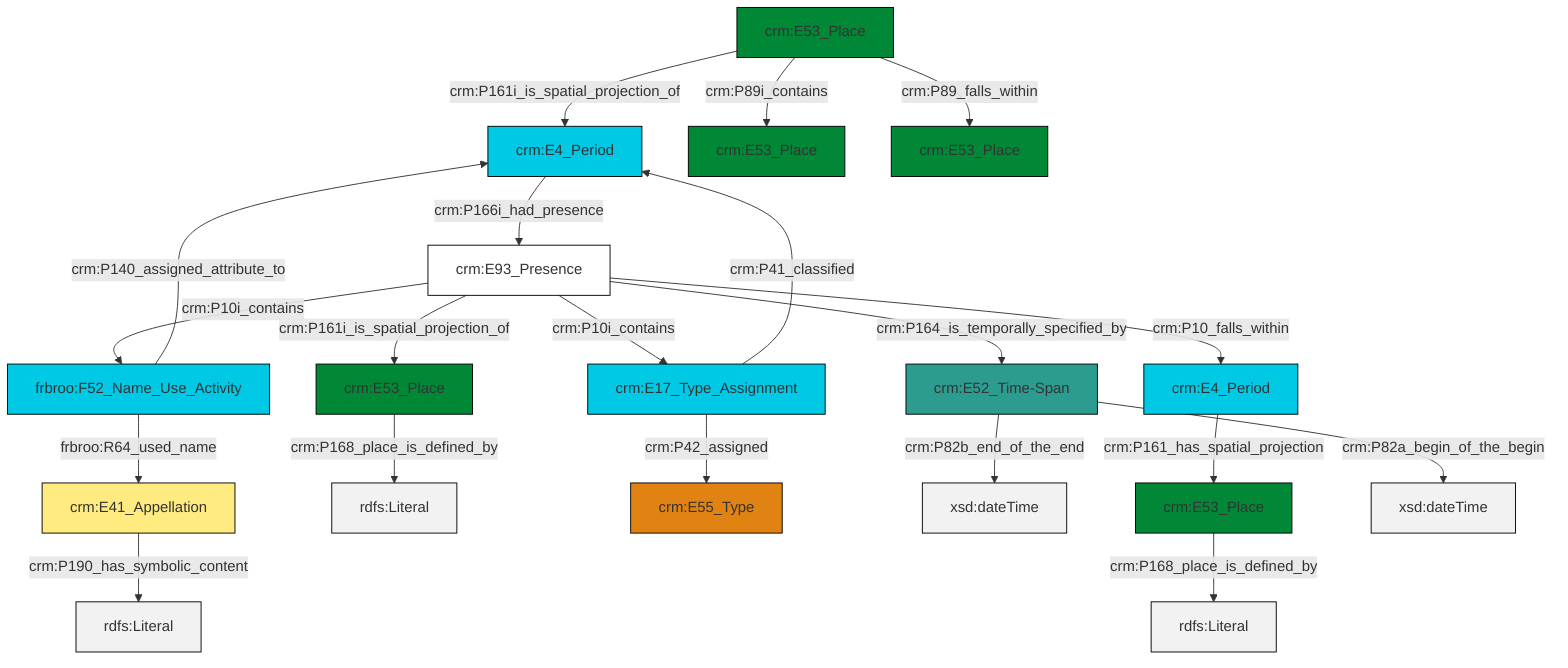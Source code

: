 graph TD
classDef Literal fill:#f2f2f2,stroke:#000000;
classDef CRM_Entity fill:#FFFFFF,stroke:#000000;
classDef Temporal_Entity fill:#00C9E6, stroke:#000000;
classDef Type fill:#E18312, stroke:#000000;
classDef Time-Span fill:#2C9C91, stroke:#000000;
classDef Appellation fill:#FFEB7F, stroke:#000000;
classDef Place fill:#008836, stroke:#000000;
classDef Persistent_Item fill:#B266B2, stroke:#000000;
classDef Conceptual_Object fill:#FFD700, stroke:#000000;
classDef Physical_Thing fill:#D2B48C, stroke:#000000;
classDef Actor fill:#f58aad, stroke:#000000;
classDef PC_Classes fill:#4ce600, stroke:#000000;
classDef Multi fill:#cccccc,stroke:#000000;

0["crm:E53_Place"]:::Place -->|crm:P161i_is_spatial_projection_of| 1["crm:E4_Period"]:::Temporal_Entity
6["frbroo:F52_Name_Use_Activity"]:::Temporal_Entity -->|frbroo:R64_used_name| 7["crm:E41_Appellation"]:::Appellation
6["frbroo:F52_Name_Use_Activity"]:::Temporal_Entity -->|crm:P140_assigned_attribute_to| 1["crm:E4_Period"]:::Temporal_Entity
10["crm:E53_Place"]:::Place -->|crm:P168_place_is_defined_by| 11[rdfs:Literal]:::Literal
0["crm:E53_Place"]:::Place -->|crm:P89i_contains| 8["crm:E53_Place"]:::Place
4["crm:E17_Type_Assignment"]:::Temporal_Entity -->|crm:P41_classified| 1["crm:E4_Period"]:::Temporal_Entity
2["crm:E93_Presence"]:::CRM_Entity -->|crm:P10i_contains| 6["frbroo:F52_Name_Use_Activity"]:::Temporal_Entity
2["crm:E93_Presence"]:::CRM_Entity -->|crm:P161i_is_spatial_projection_of| 10["crm:E53_Place"]:::Place
20["crm:E52_Time-Span"]:::Time-Span -->|crm:P82b_end_of_the_end| 21[xsd:dateTime]:::Literal
4["crm:E17_Type_Assignment"]:::Temporal_Entity -->|crm:P42_assigned| 18["crm:E55_Type"]:::Type
2["crm:E93_Presence"]:::CRM_Entity -->|crm:P10_falls_within| 22["crm:E4_Period"]:::Temporal_Entity
22["crm:E4_Period"]:::Temporal_Entity -->|crm:P161_has_spatial_projection| 24["crm:E53_Place"]:::Place
0["crm:E53_Place"]:::Place -->|crm:P89_falls_within| 14["crm:E53_Place"]:::Place
20["crm:E52_Time-Span"]:::Time-Span -->|crm:P82a_begin_of_the_begin| 25[xsd:dateTime]:::Literal
1["crm:E4_Period"]:::Temporal_Entity -->|crm:P166i_had_presence| 2["crm:E93_Presence"]:::CRM_Entity
24["crm:E53_Place"]:::Place -->|crm:P168_place_is_defined_by| 26[rdfs:Literal]:::Literal
2["crm:E93_Presence"]:::CRM_Entity -->|crm:P164_is_temporally_specified_by| 20["crm:E52_Time-Span"]:::Time-Span
2["crm:E93_Presence"]:::CRM_Entity -->|crm:P10i_contains| 4["crm:E17_Type_Assignment"]:::Temporal_Entity
7["crm:E41_Appellation"]:::Appellation -->|crm:P190_has_symbolic_content| 30[rdfs:Literal]:::Literal
